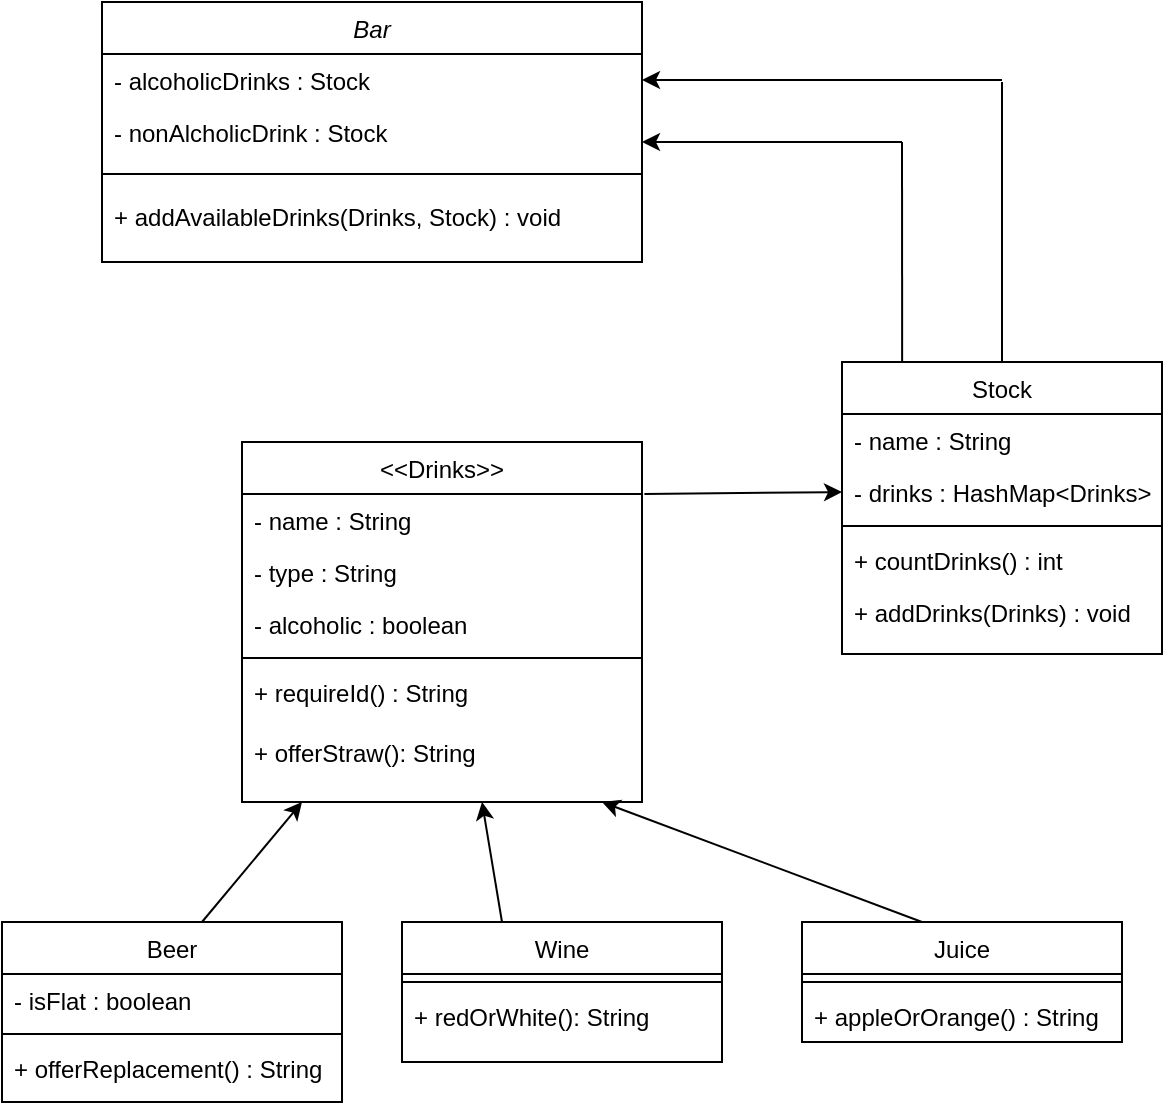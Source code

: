 <mxfile version="20.2.6" type="device"><diagram id="C5RBs43oDa-KdzZeNtuy" name="Page-1"><mxGraphModel dx="856" dy="801" grid="1" gridSize="10" guides="1" tooltips="1" connect="1" arrows="1" fold="1" page="1" pageScale="1" pageWidth="827" pageHeight="1169" math="0" shadow="0"><root><mxCell id="WIyWlLk6GJQsqaUBKTNV-0"/><mxCell id="WIyWlLk6GJQsqaUBKTNV-1" parent="WIyWlLk6GJQsqaUBKTNV-0"/><mxCell id="zkfFHV4jXpPFQw0GAbJ--0" value="Bar" style="swimlane;fontStyle=2;align=center;verticalAlign=top;childLayout=stackLayout;horizontal=1;startSize=26;horizontalStack=0;resizeParent=1;resizeLast=0;collapsible=1;marginBottom=0;rounded=0;shadow=0;strokeWidth=1;" parent="WIyWlLk6GJQsqaUBKTNV-1" vertex="1"><mxGeometry x="90" y="60" width="270" height="130" as="geometry"><mxRectangle x="230" y="140" width="160" height="26" as="alternateBounds"/></mxGeometry></mxCell><mxCell id="zkfFHV4jXpPFQw0GAbJ--1" value="- alcoholicDrinks : Stock" style="text;align=left;verticalAlign=top;spacingLeft=4;spacingRight=4;overflow=hidden;rotatable=0;points=[[0,0.5],[1,0.5]];portConstraint=eastwest;" parent="zkfFHV4jXpPFQw0GAbJ--0" vertex="1"><mxGeometry y="26" width="270" height="26" as="geometry"/></mxCell><mxCell id="zkfFHV4jXpPFQw0GAbJ--2" value="- nonAlcholicDrink : Stock" style="text;align=left;verticalAlign=top;spacingLeft=4;spacingRight=4;overflow=hidden;rotatable=0;points=[[0,0.5],[1,0.5]];portConstraint=eastwest;rounded=0;shadow=0;html=0;" parent="zkfFHV4jXpPFQw0GAbJ--0" vertex="1"><mxGeometry y="52" width="270" height="26" as="geometry"/></mxCell><mxCell id="zkfFHV4jXpPFQw0GAbJ--4" value="" style="line;html=1;strokeWidth=1;align=left;verticalAlign=middle;spacingTop=-1;spacingLeft=3;spacingRight=3;rotatable=0;labelPosition=right;points=[];portConstraint=eastwest;" parent="zkfFHV4jXpPFQw0GAbJ--0" vertex="1"><mxGeometry y="78" width="270" height="16" as="geometry"/></mxCell><mxCell id="LoYc_cklIYELtDERcyJb-3" value="+ addAvailableDrinks(Drinks, Stock) : void" style="text;align=left;verticalAlign=top;spacingLeft=4;spacingRight=4;overflow=hidden;rotatable=0;points=[[0,0.5],[1,0.5]];portConstraint=eastwest;rounded=0;shadow=0;html=0;" vertex="1" parent="zkfFHV4jXpPFQw0GAbJ--0"><mxGeometry y="94" width="270" height="26" as="geometry"/></mxCell><mxCell id="zkfFHV4jXpPFQw0GAbJ--17" value="Stock" style="swimlane;fontStyle=0;align=center;verticalAlign=top;childLayout=stackLayout;horizontal=1;startSize=26;horizontalStack=0;resizeParent=1;resizeLast=0;collapsible=1;marginBottom=0;rounded=0;shadow=0;strokeWidth=1;" parent="WIyWlLk6GJQsqaUBKTNV-1" vertex="1"><mxGeometry x="460" y="240" width="160" height="146" as="geometry"><mxRectangle x="550" y="140" width="160" height="26" as="alternateBounds"/></mxGeometry></mxCell><mxCell id="zkfFHV4jXpPFQw0GAbJ--18" value="- name : String" style="text;align=left;verticalAlign=top;spacingLeft=4;spacingRight=4;overflow=hidden;rotatable=0;points=[[0,0.5],[1,0.5]];portConstraint=eastwest;" parent="zkfFHV4jXpPFQw0GAbJ--17" vertex="1"><mxGeometry y="26" width="160" height="26" as="geometry"/></mxCell><mxCell id="zkfFHV4jXpPFQw0GAbJ--19" value="- drinks : HashMap&lt;Drinks&gt;" style="text;align=left;verticalAlign=top;spacingLeft=4;spacingRight=4;overflow=hidden;rotatable=0;points=[[0,0.5],[1,0.5]];portConstraint=eastwest;rounded=0;shadow=0;html=0;" parent="zkfFHV4jXpPFQw0GAbJ--17" vertex="1"><mxGeometry y="52" width="160" height="26" as="geometry"/></mxCell><mxCell id="zkfFHV4jXpPFQw0GAbJ--23" value="" style="line;html=1;strokeWidth=1;align=left;verticalAlign=middle;spacingTop=-1;spacingLeft=3;spacingRight=3;rotatable=0;labelPosition=right;points=[];portConstraint=eastwest;" parent="zkfFHV4jXpPFQw0GAbJ--17" vertex="1"><mxGeometry y="78" width="160" height="8" as="geometry"/></mxCell><mxCell id="zkfFHV4jXpPFQw0GAbJ--24" value="+ countDrinks() : int" style="text;align=left;verticalAlign=top;spacingLeft=4;spacingRight=4;overflow=hidden;rotatable=0;points=[[0,0.5],[1,0.5]];portConstraint=eastwest;" parent="zkfFHV4jXpPFQw0GAbJ--17" vertex="1"><mxGeometry y="86" width="160" height="26" as="geometry"/></mxCell><mxCell id="zkfFHV4jXpPFQw0GAbJ--25" value="+ addDrinks(Drinks) : void" style="text;align=left;verticalAlign=top;spacingLeft=4;spacingRight=4;overflow=hidden;rotatable=0;points=[[0,0.5],[1,0.5]];portConstraint=eastwest;" parent="zkfFHV4jXpPFQw0GAbJ--17" vertex="1"><mxGeometry y="112" width="160" height="26" as="geometry"/></mxCell><mxCell id="LoYc_cklIYELtDERcyJb-5" value="" style="endArrow=none;html=1;rounded=0;exitX=0.5;exitY=0;exitDx=0;exitDy=0;" edge="1" parent="WIyWlLk6GJQsqaUBKTNV-1" source="zkfFHV4jXpPFQw0GAbJ--17"><mxGeometry width="50" height="50" relative="1" as="geometry"><mxPoint x="540" y="220" as="sourcePoint"/><mxPoint x="540" y="100" as="targetPoint"/></mxGeometry></mxCell><mxCell id="LoYc_cklIYELtDERcyJb-6" value="" style="endArrow=none;html=1;rounded=0;targetPerimeterSpacing=0;exitX=0.188;exitY=0;exitDx=0;exitDy=0;exitPerimeter=0;" edge="1" parent="WIyWlLk6GJQsqaUBKTNV-1" source="zkfFHV4jXpPFQw0GAbJ--17"><mxGeometry width="50" height="50" relative="1" as="geometry"><mxPoint x="490" y="220" as="sourcePoint"/><mxPoint x="490" y="130" as="targetPoint"/></mxGeometry></mxCell><mxCell id="LoYc_cklIYELtDERcyJb-9" value="" style="endArrow=classic;html=1;rounded=0;entryX=1;entryY=0.5;entryDx=0;entryDy=0;" edge="1" parent="WIyWlLk6GJQsqaUBKTNV-1" target="zkfFHV4jXpPFQw0GAbJ--1"><mxGeometry width="50" height="50" relative="1" as="geometry"><mxPoint x="540" y="99" as="sourcePoint"/><mxPoint x="630" y="80" as="targetPoint"/></mxGeometry></mxCell><mxCell id="LoYc_cklIYELtDERcyJb-10" value="" style="endArrow=classic;html=1;rounded=0;" edge="1" parent="WIyWlLk6GJQsqaUBKTNV-1"><mxGeometry width="50" height="50" relative="1" as="geometry"><mxPoint x="490" y="130" as="sourcePoint"/><mxPoint x="360" y="130" as="targetPoint"/></mxGeometry></mxCell><mxCell id="LoYc_cklIYELtDERcyJb-12" value="&lt;&lt;Drinks&gt;&gt;" style="swimlane;fontStyle=0;align=center;verticalAlign=top;childLayout=stackLayout;horizontal=1;startSize=26;horizontalStack=0;resizeParent=1;resizeLast=0;collapsible=1;marginBottom=0;rounded=0;shadow=0;strokeWidth=1;" vertex="1" parent="WIyWlLk6GJQsqaUBKTNV-1"><mxGeometry x="160" y="280" width="200" height="180" as="geometry"><mxRectangle x="550" y="140" width="160" height="26" as="alternateBounds"/></mxGeometry></mxCell><mxCell id="LoYc_cklIYELtDERcyJb-13" value="- name : String" style="text;align=left;verticalAlign=top;spacingLeft=4;spacingRight=4;overflow=hidden;rotatable=0;points=[[0,0.5],[1,0.5]];portConstraint=eastwest;" vertex="1" parent="LoYc_cklIYELtDERcyJb-12"><mxGeometry y="26" width="200" height="26" as="geometry"/></mxCell><mxCell id="LoYc_cklIYELtDERcyJb-14" value="- type : String " style="text;align=left;verticalAlign=top;spacingLeft=4;spacingRight=4;overflow=hidden;rotatable=0;points=[[0,0.5],[1,0.5]];portConstraint=eastwest;rounded=0;shadow=0;html=0;" vertex="1" parent="LoYc_cklIYELtDERcyJb-12"><mxGeometry y="52" width="200" height="26" as="geometry"/></mxCell><mxCell id="LoYc_cklIYELtDERcyJb-17" value="- alcoholic : boolean" style="text;align=left;verticalAlign=top;spacingLeft=4;spacingRight=4;overflow=hidden;rotatable=0;points=[[0,0.5],[1,0.5]];portConstraint=eastwest;" vertex="1" parent="LoYc_cklIYELtDERcyJb-12"><mxGeometry y="78" width="200" height="26" as="geometry"/></mxCell><mxCell id="LoYc_cklIYELtDERcyJb-15" value="" style="line;html=1;strokeWidth=1;align=left;verticalAlign=middle;spacingTop=-1;spacingLeft=3;spacingRight=3;rotatable=0;labelPosition=right;points=[];portConstraint=eastwest;" vertex="1" parent="LoYc_cklIYELtDERcyJb-12"><mxGeometry y="104" width="200" height="8" as="geometry"/></mxCell><mxCell id="LoYc_cklIYELtDERcyJb-16" value="+ requireId() : String " style="text;align=left;verticalAlign=top;spacingLeft=4;spacingRight=4;overflow=hidden;rotatable=0;points=[[0,0.5],[1,0.5]];portConstraint=eastwest;" vertex="1" parent="LoYc_cklIYELtDERcyJb-12"><mxGeometry y="112" width="200" height="30" as="geometry"/></mxCell><mxCell id="LoYc_cklIYELtDERcyJb-19" value="+ offerStraw(): String" style="text;align=left;verticalAlign=top;spacingLeft=4;spacingRight=4;overflow=hidden;rotatable=0;points=[[0,0.5],[1,0.5]];portConstraint=eastwest;rounded=0;shadow=0;html=0;" vertex="1" parent="LoYc_cklIYELtDERcyJb-12"><mxGeometry y="142" width="200" height="26" as="geometry"/></mxCell><mxCell id="LoYc_cklIYELtDERcyJb-18" value="" style="endArrow=classic;html=1;rounded=0;targetPerimeterSpacing=0;entryX=0;entryY=0.5;entryDx=0;entryDy=0;exitX=1.006;exitY=0;exitDx=0;exitDy=0;exitPerimeter=0;" edge="1" parent="WIyWlLk6GJQsqaUBKTNV-1" source="LoYc_cklIYELtDERcyJb-13" target="zkfFHV4jXpPFQw0GAbJ--19"><mxGeometry width="50" height="50" relative="1" as="geometry"><mxPoint x="380" y="350" as="sourcePoint"/><mxPoint x="430" y="300" as="targetPoint"/></mxGeometry></mxCell><mxCell id="LoYc_cklIYELtDERcyJb-20" value="Beer" style="swimlane;fontStyle=0;align=center;verticalAlign=top;childLayout=stackLayout;horizontal=1;startSize=26;horizontalStack=0;resizeParent=1;resizeLast=0;collapsible=1;marginBottom=0;rounded=0;shadow=0;strokeWidth=1;" vertex="1" parent="WIyWlLk6GJQsqaUBKTNV-1"><mxGeometry x="40" y="520" width="170" height="90" as="geometry"><mxRectangle x="550" y="140" width="160" height="26" as="alternateBounds"/></mxGeometry></mxCell><mxCell id="LoYc_cklIYELtDERcyJb-22" value="- isFlat : boolean" style="text;align=left;verticalAlign=top;spacingLeft=4;spacingRight=4;overflow=hidden;rotatable=0;points=[[0,0.5],[1,0.5]];portConstraint=eastwest;rounded=0;shadow=0;html=0;" vertex="1" parent="LoYc_cklIYELtDERcyJb-20"><mxGeometry y="26" width="170" height="26" as="geometry"/></mxCell><mxCell id="LoYc_cklIYELtDERcyJb-23" value="" style="line;html=1;strokeWidth=1;align=left;verticalAlign=middle;spacingTop=-1;spacingLeft=3;spacingRight=3;rotatable=0;labelPosition=right;points=[];portConstraint=eastwest;" vertex="1" parent="LoYc_cklIYELtDERcyJb-20"><mxGeometry y="52" width="170" height="8" as="geometry"/></mxCell><mxCell id="LoYc_cklIYELtDERcyJb-24" value="+ offerReplacement() : String" style="text;align=left;verticalAlign=top;spacingLeft=4;spacingRight=4;overflow=hidden;rotatable=0;points=[[0,0.5],[1,0.5]];portConstraint=eastwest;" vertex="1" parent="LoYc_cklIYELtDERcyJb-20"><mxGeometry y="60" width="170" height="26" as="geometry"/></mxCell><mxCell id="LoYc_cklIYELtDERcyJb-26" value="Wine" style="swimlane;fontStyle=0;align=center;verticalAlign=top;childLayout=stackLayout;horizontal=1;startSize=26;horizontalStack=0;resizeParent=1;resizeLast=0;collapsible=1;marginBottom=0;rounded=0;shadow=0;strokeWidth=1;" vertex="1" parent="WIyWlLk6GJQsqaUBKTNV-1"><mxGeometry x="240" y="520" width="160" height="70" as="geometry"><mxRectangle x="550" y="140" width="160" height="26" as="alternateBounds"/></mxGeometry></mxCell><mxCell id="LoYc_cklIYELtDERcyJb-29" value="" style="line;html=1;strokeWidth=1;align=left;verticalAlign=middle;spacingTop=-1;spacingLeft=3;spacingRight=3;rotatable=0;labelPosition=right;points=[];portConstraint=eastwest;" vertex="1" parent="LoYc_cklIYELtDERcyJb-26"><mxGeometry y="26" width="160" height="8" as="geometry"/></mxCell><mxCell id="LoYc_cklIYELtDERcyJb-30" value="+ redOrWhite(): String" style="text;align=left;verticalAlign=top;spacingLeft=4;spacingRight=4;overflow=hidden;rotatable=0;points=[[0,0.5],[1,0.5]];portConstraint=eastwest;" vertex="1" parent="LoYc_cklIYELtDERcyJb-26"><mxGeometry y="34" width="160" height="26" as="geometry"/></mxCell><mxCell id="LoYc_cklIYELtDERcyJb-32" value="Juice" style="swimlane;fontStyle=0;align=center;verticalAlign=top;childLayout=stackLayout;horizontal=1;startSize=26;horizontalStack=0;resizeParent=1;resizeLast=0;collapsible=1;marginBottom=0;rounded=0;shadow=0;strokeWidth=1;" vertex="1" parent="WIyWlLk6GJQsqaUBKTNV-1"><mxGeometry x="440" y="520" width="160" height="60" as="geometry"><mxRectangle x="550" y="140" width="160" height="26" as="alternateBounds"/></mxGeometry></mxCell><mxCell id="LoYc_cklIYELtDERcyJb-35" value="" style="line;html=1;strokeWidth=1;align=left;verticalAlign=middle;spacingTop=-1;spacingLeft=3;spacingRight=3;rotatable=0;labelPosition=right;points=[];portConstraint=eastwest;" vertex="1" parent="LoYc_cklIYELtDERcyJb-32"><mxGeometry y="26" width="160" height="8" as="geometry"/></mxCell><mxCell id="LoYc_cklIYELtDERcyJb-36" value="+ appleOrOrange() : String" style="text;align=left;verticalAlign=top;spacingLeft=4;spacingRight=4;overflow=hidden;rotatable=0;points=[[0,0.5],[1,0.5]];portConstraint=eastwest;" vertex="1" parent="LoYc_cklIYELtDERcyJb-32"><mxGeometry y="34" width="160" height="26" as="geometry"/></mxCell><mxCell id="LoYc_cklIYELtDERcyJb-38" value="" style="endArrow=classic;html=1;rounded=0;targetPerimeterSpacing=0;" edge="1" parent="WIyWlLk6GJQsqaUBKTNV-1"><mxGeometry width="50" height="50" relative="1" as="geometry"><mxPoint x="500" y="520" as="sourcePoint"/><mxPoint x="340" y="460" as="targetPoint"/></mxGeometry></mxCell><mxCell id="LoYc_cklIYELtDERcyJb-40" value="" style="endArrow=classic;html=1;rounded=0;targetPerimeterSpacing=0;" edge="1" parent="WIyWlLk6GJQsqaUBKTNV-1"><mxGeometry width="50" height="50" relative="1" as="geometry"><mxPoint x="290" y="520" as="sourcePoint"/><mxPoint x="280" y="460" as="targetPoint"/></mxGeometry></mxCell><mxCell id="LoYc_cklIYELtDERcyJb-41" value="" style="endArrow=classic;html=1;rounded=0;targetPerimeterSpacing=0;" edge="1" parent="WIyWlLk6GJQsqaUBKTNV-1"><mxGeometry width="50" height="50" relative="1" as="geometry"><mxPoint x="140" y="520" as="sourcePoint"/><mxPoint x="190" y="460" as="targetPoint"/></mxGeometry></mxCell></root></mxGraphModel></diagram></mxfile>